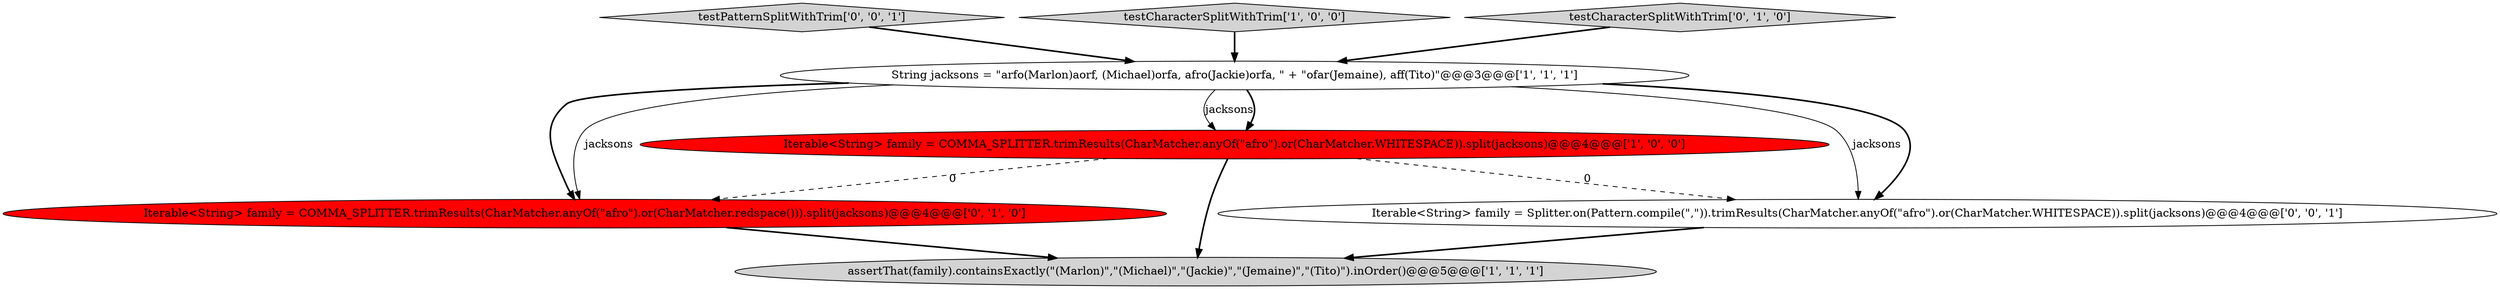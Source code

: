 digraph {
4 [style = filled, label = "Iterable<String> family = COMMA_SPLITTER.trimResults(CharMatcher.anyOf(\"afro\").or(CharMatcher.redspace())).split(jacksons)@@@4@@@['0', '1', '0']", fillcolor = red, shape = ellipse image = "AAA1AAABBB2BBB"];
0 [style = filled, label = "Iterable<String> family = COMMA_SPLITTER.trimResults(CharMatcher.anyOf(\"afro\").or(CharMatcher.WHITESPACE)).split(jacksons)@@@4@@@['1', '0', '0']", fillcolor = red, shape = ellipse image = "AAA1AAABBB1BBB"];
6 [style = filled, label = "testPatternSplitWithTrim['0', '0', '1']", fillcolor = lightgray, shape = diamond image = "AAA0AAABBB3BBB"];
7 [style = filled, label = "Iterable<String> family = Splitter.on(Pattern.compile(\",\")).trimResults(CharMatcher.anyOf(\"afro\").or(CharMatcher.WHITESPACE)).split(jacksons)@@@4@@@['0', '0', '1']", fillcolor = white, shape = ellipse image = "AAA0AAABBB3BBB"];
3 [style = filled, label = "assertThat(family).containsExactly(\"(Marlon)\",\"(Michael)\",\"(Jackie)\",\"(Jemaine)\",\"(Tito)\").inOrder()@@@5@@@['1', '1', '1']", fillcolor = lightgray, shape = ellipse image = "AAA0AAABBB1BBB"];
1 [style = filled, label = "String jacksons = \"arfo(Marlon)aorf, (Michael)orfa, afro(Jackie)orfa, \" + \"ofar(Jemaine), aff(Tito)\"@@@3@@@['1', '1', '1']", fillcolor = white, shape = ellipse image = "AAA0AAABBB1BBB"];
2 [style = filled, label = "testCharacterSplitWithTrim['1', '0', '0']", fillcolor = lightgray, shape = diamond image = "AAA0AAABBB1BBB"];
5 [style = filled, label = "testCharacterSplitWithTrim['0', '1', '0']", fillcolor = lightgray, shape = diamond image = "AAA0AAABBB2BBB"];
0->3 [style = bold, label=""];
6->1 [style = bold, label=""];
4->3 [style = bold, label=""];
5->1 [style = bold, label=""];
1->4 [style = bold, label=""];
0->4 [style = dashed, label="0"];
1->7 [style = solid, label="jacksons"];
1->4 [style = solid, label="jacksons"];
1->0 [style = solid, label="jacksons"];
1->0 [style = bold, label=""];
0->7 [style = dashed, label="0"];
1->7 [style = bold, label=""];
2->1 [style = bold, label=""];
7->3 [style = bold, label=""];
}
